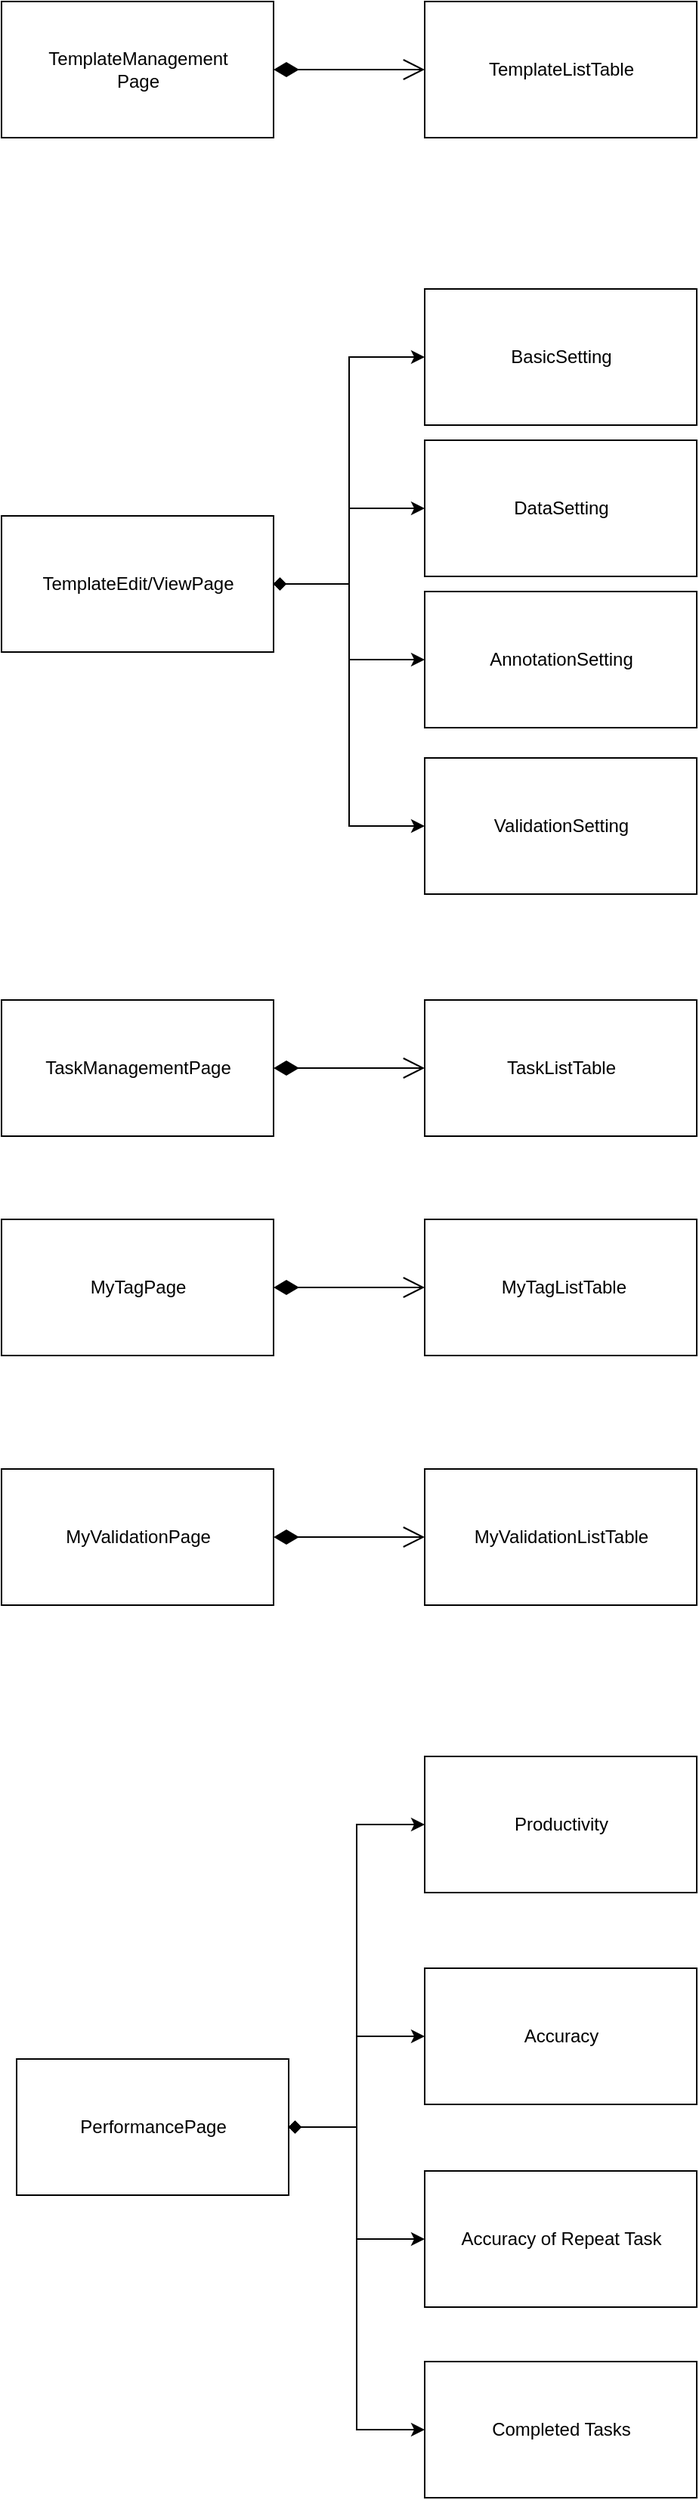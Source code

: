 <mxfile version="14.9.6" type="github">
  <diagram id="C5RBs43oDa-KdzZeNtuy" name="Page-1">
    <mxGraphModel dx="1426" dy="769" grid="1" gridSize="10" guides="1" tooltips="1" connect="1" arrows="1" fold="1" page="1" pageScale="1" pageWidth="827" pageHeight="1169" math="0" shadow="0">
      <root>
        <mxCell id="WIyWlLk6GJQsqaUBKTNV-0" />
        <mxCell id="WIyWlLk6GJQsqaUBKTNV-1" parent="WIyWlLk6GJQsqaUBKTNV-0" />
        <mxCell id="XQnneST7vK9ARWgy74ii-30" value="" style="group" vertex="1" connectable="0" parent="WIyWlLk6GJQsqaUBKTNV-1">
          <mxGeometry x="70" y="230" width="460" height="90" as="geometry" />
        </mxCell>
        <mxCell id="XQnneST7vK9ARWgy74ii-6" value="TemplateManagement&lt;br&gt;Page" style="html=1;dropTarget=0;" vertex="1" parent="XQnneST7vK9ARWgy74ii-30">
          <mxGeometry width="180" height="90" as="geometry" />
        </mxCell>
        <mxCell id="XQnneST7vK9ARWgy74ii-8" value="TemplateListTable" style="html=1;dropTarget=0;" vertex="1" parent="XQnneST7vK9ARWgy74ii-30">
          <mxGeometry x="280" width="180" height="90" as="geometry" />
        </mxCell>
        <mxCell id="XQnneST7vK9ARWgy74ii-29" value="" style="endArrow=open;html=1;endSize=12;startArrow=diamondThin;startSize=14;startFill=1;edgeStyle=orthogonalEdgeStyle;align=left;verticalAlign=bottom;exitX=1;exitY=0.5;exitDx=0;exitDy=0;" edge="1" parent="XQnneST7vK9ARWgy74ii-30" source="XQnneST7vK9ARWgy74ii-6">
          <mxGeometry x="-1" y="3" relative="1" as="geometry">
            <mxPoint x="260" y="90" as="sourcePoint" />
            <mxPoint x="280" y="45" as="targetPoint" />
          </mxGeometry>
        </mxCell>
        <mxCell id="XQnneST7vK9ARWgy74ii-31" value="" style="group" vertex="1" connectable="0" parent="WIyWlLk6GJQsqaUBKTNV-1">
          <mxGeometry x="70" y="420" width="460" height="400" as="geometry" />
        </mxCell>
        <mxCell id="XQnneST7vK9ARWgy74ii-10" value="TemplateEdit/ViewPage" style="html=1;dropTarget=0;" vertex="1" parent="XQnneST7vK9ARWgy74ii-31">
          <mxGeometry y="150" width="180" height="90" as="geometry" />
        </mxCell>
        <mxCell id="XQnneST7vK9ARWgy74ii-14" value="BasicSetting" style="html=1;dropTarget=0;" vertex="1" parent="XQnneST7vK9ARWgy74ii-31">
          <mxGeometry x="280" width="180" height="90" as="geometry" />
        </mxCell>
        <mxCell id="XQnneST7vK9ARWgy74ii-24" style="edgeStyle=orthogonalEdgeStyle;rounded=0;orthogonalLoop=1;jettySize=auto;html=1;exitX=1;exitY=0.5;exitDx=0;exitDy=0;entryX=0;entryY=0.5;entryDx=0;entryDy=0;startArrow=diamond;startFill=1;" edge="1" parent="XQnneST7vK9ARWgy74ii-31" source="XQnneST7vK9ARWgy74ii-10" target="XQnneST7vK9ARWgy74ii-14">
          <mxGeometry relative="1" as="geometry" />
        </mxCell>
        <mxCell id="XQnneST7vK9ARWgy74ii-16" value="DataSetting" style="html=1;dropTarget=0;" vertex="1" parent="XQnneST7vK9ARWgy74ii-31">
          <mxGeometry x="280" y="100" width="180" height="90" as="geometry" />
        </mxCell>
        <mxCell id="XQnneST7vK9ARWgy74ii-26" style="edgeStyle=orthogonalEdgeStyle;rounded=0;orthogonalLoop=1;jettySize=auto;html=1;exitX=1;exitY=0.5;exitDx=0;exitDy=0;startArrow=diamond;startFill=1;" edge="1" parent="XQnneST7vK9ARWgy74ii-31" source="XQnneST7vK9ARWgy74ii-10" target="XQnneST7vK9ARWgy74ii-16">
          <mxGeometry relative="1" as="geometry" />
        </mxCell>
        <mxCell id="XQnneST7vK9ARWgy74ii-18" value="AnnotationSetting" style="html=1;dropTarget=0;" vertex="1" parent="XQnneST7vK9ARWgy74ii-31">
          <mxGeometry x="280" y="200" width="180" height="90" as="geometry" />
        </mxCell>
        <mxCell id="XQnneST7vK9ARWgy74ii-27" style="edgeStyle=orthogonalEdgeStyle;rounded=0;orthogonalLoop=1;jettySize=auto;html=1;exitX=1;exitY=0.5;exitDx=0;exitDy=0;startArrow=diamond;startFill=1;" edge="1" parent="XQnneST7vK9ARWgy74ii-31" source="XQnneST7vK9ARWgy74ii-10" target="XQnneST7vK9ARWgy74ii-18">
          <mxGeometry relative="1" as="geometry" />
        </mxCell>
        <mxCell id="XQnneST7vK9ARWgy74ii-20" value="ValidationSetting" style="html=1;dropTarget=0;" vertex="1" parent="XQnneST7vK9ARWgy74ii-31">
          <mxGeometry x="280" y="310" width="180" height="90" as="geometry" />
        </mxCell>
        <mxCell id="XQnneST7vK9ARWgy74ii-28" style="edgeStyle=orthogonalEdgeStyle;rounded=0;orthogonalLoop=1;jettySize=auto;html=1;exitX=1;exitY=0.5;exitDx=0;exitDy=0;entryX=0;entryY=0.5;entryDx=0;entryDy=0;startArrow=diamond;startFill=1;" edge="1" parent="XQnneST7vK9ARWgy74ii-31" source="XQnneST7vK9ARWgy74ii-10" target="XQnneST7vK9ARWgy74ii-20">
          <mxGeometry relative="1" as="geometry" />
        </mxCell>
        <mxCell id="XQnneST7vK9ARWgy74ii-36" value="" style="group" vertex="1" connectable="0" parent="WIyWlLk6GJQsqaUBKTNV-1">
          <mxGeometry x="70" y="890" width="460" height="90" as="geometry" />
        </mxCell>
        <mxCell id="XQnneST7vK9ARWgy74ii-37" value="TaskManagementPage" style="html=1;dropTarget=0;" vertex="1" parent="XQnneST7vK9ARWgy74ii-36">
          <mxGeometry width="180" height="90" as="geometry" />
        </mxCell>
        <mxCell id="XQnneST7vK9ARWgy74ii-38" value="TaskListTable" style="html=1;dropTarget=0;" vertex="1" parent="XQnneST7vK9ARWgy74ii-36">
          <mxGeometry x="280" width="180" height="90" as="geometry" />
        </mxCell>
        <mxCell id="XQnneST7vK9ARWgy74ii-39" value="" style="endArrow=open;html=1;endSize=12;startArrow=diamondThin;startSize=14;startFill=1;edgeStyle=orthogonalEdgeStyle;align=left;verticalAlign=bottom;exitX=1;exitY=0.5;exitDx=0;exitDy=0;" edge="1" parent="XQnneST7vK9ARWgy74ii-36" source="XQnneST7vK9ARWgy74ii-37">
          <mxGeometry x="-1" y="3" relative="1" as="geometry">
            <mxPoint x="260" y="90" as="sourcePoint" />
            <mxPoint x="280" y="45" as="targetPoint" />
          </mxGeometry>
        </mxCell>
        <mxCell id="XQnneST7vK9ARWgy74ii-40" value="" style="group" vertex="1" connectable="0" parent="WIyWlLk6GJQsqaUBKTNV-1">
          <mxGeometry x="70" y="1035" width="460" height="90" as="geometry" />
        </mxCell>
        <mxCell id="XQnneST7vK9ARWgy74ii-41" value="MyTagPage" style="html=1;dropTarget=0;" vertex="1" parent="XQnneST7vK9ARWgy74ii-40">
          <mxGeometry width="180" height="90" as="geometry" />
        </mxCell>
        <mxCell id="XQnneST7vK9ARWgy74ii-42" value="&amp;nbsp;MyTagListTable" style="html=1;dropTarget=0;" vertex="1" parent="XQnneST7vK9ARWgy74ii-40">
          <mxGeometry x="280" width="180" height="90" as="geometry" />
        </mxCell>
        <mxCell id="XQnneST7vK9ARWgy74ii-43" value="" style="endArrow=open;html=1;endSize=12;startArrow=diamondThin;startSize=14;startFill=1;edgeStyle=orthogonalEdgeStyle;align=left;verticalAlign=bottom;exitX=1;exitY=0.5;exitDx=0;exitDy=0;" edge="1" parent="XQnneST7vK9ARWgy74ii-40" source="XQnneST7vK9ARWgy74ii-41">
          <mxGeometry x="-1" y="3" relative="1" as="geometry">
            <mxPoint x="260" y="90" as="sourcePoint" />
            <mxPoint x="280" y="45" as="targetPoint" />
          </mxGeometry>
        </mxCell>
        <mxCell id="XQnneST7vK9ARWgy74ii-44" value="" style="group" vertex="1" connectable="0" parent="WIyWlLk6GJQsqaUBKTNV-1">
          <mxGeometry x="70" y="1200" width="460" height="90" as="geometry" />
        </mxCell>
        <mxCell id="XQnneST7vK9ARWgy74ii-45" value="MyValidationPage" style="html=1;dropTarget=0;" vertex="1" parent="XQnneST7vK9ARWgy74ii-44">
          <mxGeometry width="180" height="90" as="geometry" />
        </mxCell>
        <mxCell id="XQnneST7vK9ARWgy74ii-46" value="MyValidationListTable" style="html=1;dropTarget=0;" vertex="1" parent="XQnneST7vK9ARWgy74ii-44">
          <mxGeometry x="280" width="180" height="90" as="geometry" />
        </mxCell>
        <mxCell id="XQnneST7vK9ARWgy74ii-47" value="" style="endArrow=open;html=1;endSize=12;startArrow=diamondThin;startSize=14;startFill=1;edgeStyle=orthogonalEdgeStyle;align=left;verticalAlign=bottom;exitX=1;exitY=0.5;exitDx=0;exitDy=0;" edge="1" parent="XQnneST7vK9ARWgy74ii-44" source="XQnneST7vK9ARWgy74ii-45">
          <mxGeometry x="-1" y="3" relative="1" as="geometry">
            <mxPoint x="260" y="90" as="sourcePoint" />
            <mxPoint x="280" y="45" as="targetPoint" />
          </mxGeometry>
        </mxCell>
        <mxCell id="XQnneST7vK9ARWgy74ii-54" style="edgeStyle=orthogonalEdgeStyle;rounded=0;orthogonalLoop=1;jettySize=auto;html=1;exitX=1;exitY=0.5;exitDx=0;exitDy=0;entryX=0;entryY=0.5;entryDx=0;entryDy=0;startArrow=diamond;startFill=1;" edge="1" parent="WIyWlLk6GJQsqaUBKTNV-1" source="XQnneST7vK9ARWgy74ii-48" target="XQnneST7vK9ARWgy74ii-51">
          <mxGeometry relative="1" as="geometry" />
        </mxCell>
        <mxCell id="XQnneST7vK9ARWgy74ii-55" style="edgeStyle=orthogonalEdgeStyle;rounded=0;orthogonalLoop=1;jettySize=auto;html=1;exitX=1;exitY=0.5;exitDx=0;exitDy=0;startArrow=diamond;startFill=1;" edge="1" parent="WIyWlLk6GJQsqaUBKTNV-1" source="XQnneST7vK9ARWgy74ii-48" target="XQnneST7vK9ARWgy74ii-50">
          <mxGeometry relative="1" as="geometry" />
        </mxCell>
        <mxCell id="XQnneST7vK9ARWgy74ii-56" style="edgeStyle=orthogonalEdgeStyle;rounded=0;orthogonalLoop=1;jettySize=auto;html=1;exitX=1;exitY=0.5;exitDx=0;exitDy=0;entryX=0;entryY=0.5;entryDx=0;entryDy=0;startArrow=diamond;startFill=1;" edge="1" parent="WIyWlLk6GJQsqaUBKTNV-1" source="XQnneST7vK9ARWgy74ii-48" target="XQnneST7vK9ARWgy74ii-49">
          <mxGeometry relative="1" as="geometry" />
        </mxCell>
        <mxCell id="XQnneST7vK9ARWgy74ii-57" style="edgeStyle=orthogonalEdgeStyle;rounded=0;orthogonalLoop=1;jettySize=auto;html=1;exitX=1;exitY=0.5;exitDx=0;exitDy=0;entryX=0;entryY=0.5;entryDx=0;entryDy=0;startArrow=diamond;startFill=1;" edge="1" parent="WIyWlLk6GJQsqaUBKTNV-1" source="XQnneST7vK9ARWgy74ii-48" target="XQnneST7vK9ARWgy74ii-52">
          <mxGeometry relative="1" as="geometry" />
        </mxCell>
        <mxCell id="XQnneST7vK9ARWgy74ii-48" value="PerformancePage" style="html=1;dropTarget=0;" vertex="1" parent="WIyWlLk6GJQsqaUBKTNV-1">
          <mxGeometry x="80" y="1590" width="180" height="90" as="geometry" />
        </mxCell>
        <mxCell id="XQnneST7vK9ARWgy74ii-49" value="Accuracy of Repeat Task" style="html=1;dropTarget=0;" vertex="1" parent="WIyWlLk6GJQsqaUBKTNV-1">
          <mxGeometry x="350" y="1664" width="180" height="90" as="geometry" />
        </mxCell>
        <mxCell id="XQnneST7vK9ARWgy74ii-50" value="Accuracy" style="html=1;dropTarget=0;" vertex="1" parent="WIyWlLk6GJQsqaUBKTNV-1">
          <mxGeometry x="350" y="1530" width="180" height="90" as="geometry" />
        </mxCell>
        <mxCell id="XQnneST7vK9ARWgy74ii-51" value="Productivity" style="html=1;dropTarget=0;" vertex="1" parent="WIyWlLk6GJQsqaUBKTNV-1">
          <mxGeometry x="350" y="1390" width="180" height="90" as="geometry" />
        </mxCell>
        <mxCell id="XQnneST7vK9ARWgy74ii-52" value="Completed Tasks" style="html=1;dropTarget=0;" vertex="1" parent="WIyWlLk6GJQsqaUBKTNV-1">
          <mxGeometry x="350" y="1790" width="180" height="90" as="geometry" />
        </mxCell>
      </root>
    </mxGraphModel>
  </diagram>
</mxfile>
